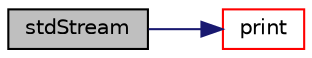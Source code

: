 digraph "stdStream"
{
  bgcolor="transparent";
  edge [fontname="Helvetica",fontsize="10",labelfontname="Helvetica",labelfontsize="10"];
  node [fontname="Helvetica",fontsize="10",shape=record];
  rankdir="LR";
  Node10096 [label="stdStream",height=0.2,width=0.4,color="black", fillcolor="grey75", style="filled", fontcolor="black"];
  Node10096 -> Node10097 [color="midnightblue",fontsize="10",style="solid",fontname="Helvetica"];
  Node10097 [label="print",height=0.2,width=0.4,color="red",URL="$a27393.html#aa61247f481294e0822e293753513bd29",tooltip="Print description of IOstream to Ostream. "];
}
